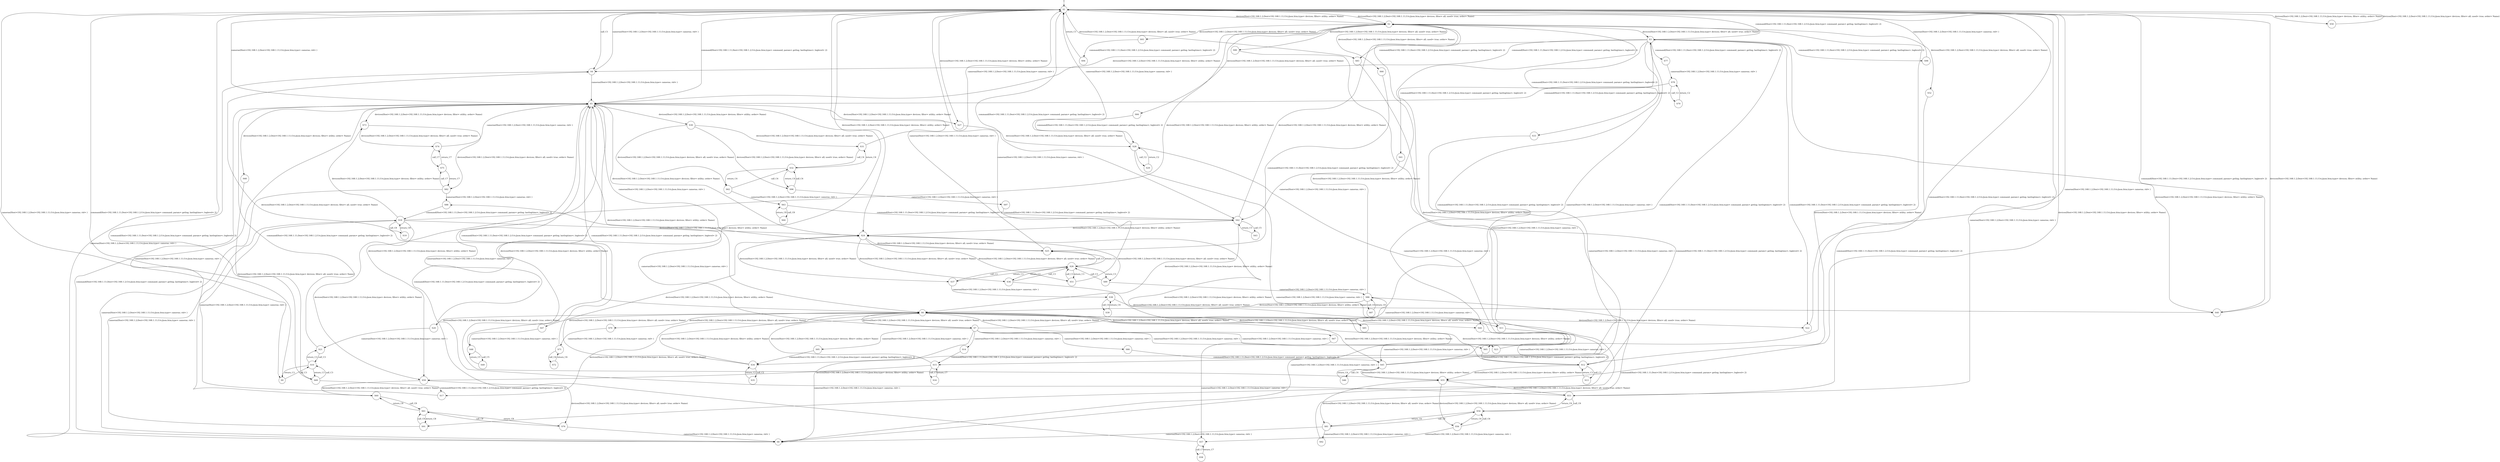 digraph LTS {
S00[shape=point]
S1[label=S1,shape=circle];
S2[label=S2,shape=circle];
S3[label=S3,shape=circle];
S4[label=S4,shape=circle];
S5[label=S5,shape=circle];
S6[label=S6,shape=circle];
S7[label=S7,shape=circle];
S8[label=S8,shape=circle];
S9[label=S9,shape=circle];
S10[label=S10,shape=circle];
S11[label=S11,shape=circle];
S12[label=S12,shape=circle];
S13[label=S13,shape=circle];
S14[label=S14,shape=circle];
S15[label=S15,shape=circle];
S16[label=S16,shape=circle];
S17[label=S17,shape=circle];
S18[label=S18,shape=circle];
S19[label=S19,shape=circle];
S20[label=S20,shape=circle];
S21[label=S21,shape=circle];
S22[label=S22,shape=circle];
S23[label=S23,shape=circle];
S24[label=S24,shape=circle];
S25[label=S25,shape=circle];
S26[label=S26,shape=circle];
S27[label=S27,shape=circle];
S28[label=S28,shape=circle];
S29[label=S29,shape=circle];
S30[label=S30,shape=circle];
S31[label=S31,shape=circle];
S32[label=S32,shape=circle];
S33[label=S33,shape=circle];
S34[label=S34,shape=circle];
S35[label=S35,shape=circle];
S36[label=S36,shape=circle];
S37[label=S37,shape=circle];
S38[label=S38,shape=circle];
S39[label=S39,shape=circle];
S40[label=S40,shape=circle];
S41[label=S41,shape=circle];
S42[label=S42,shape=circle];
S43[label=S43,shape=circle];
S44[label=S44,shape=circle];
S45[label=S45,shape=circle];
S46[label=S46,shape=circle];
S47[label=S47,shape=circle];
S48[label=S48,shape=circle];
S49[label=S49,shape=circle];
S50[label=S50,shape=circle];
S51[label=S51,shape=circle];
S52[label=S52,shape=circle];
S53[label=S53,shape=circle];
S54[label=S54,shape=circle];
S55[label=S55,shape=circle];
S56[label=S56,shape=circle];
S57[label=S57,shape=circle];
S58[label=S58,shape=circle];
S59[label=S59,shape=circle];
S60[label=S60,shape=circle];
S61[label=S61,shape=circle];
S62[label=S62,shape=circle];
S63[label=S63,shape=circle];
S64[label=S64,shape=circle];
S65[label=S65,shape=circle];
S66[label=S66,shape=circle];
S67[label=S67,shape=circle];
S68[label=S68,shape=circle];
S69[label=S69,shape=circle];
S70[label=S70,shape=circle];
S71[label=S71,shape=circle];
S72[label=S72,shape=circle];
S73[label=S73,shape=circle];
S74[label=S74,shape=circle];
S75[label=S75,shape=circle];
S76[label=S76,shape=circle];
S77[label=S77,shape=circle];
S78[label=S78,shape=circle];
S79[label=S79,shape=circle];
S80[label=S80,shape=circle];
S81[label=S81,shape=circle];
S82[label=S82,shape=circle];
S83[label=S83,shape=circle];
S84[label=S84,shape=circle];
S85[label=S85,shape=circle];
S86[label=S86,shape=circle];
S87[label=S87,shape=circle];
S88[label=S88,shape=circle];
S89[label=S89,shape=circle];
S90[label=S90,shape=circle];
S91[label=S91,shape=circle];
S92[label=S92,shape=circle];
S93[label=S93,shape=circle];
S94[label=S94,shape=circle];
S95[label=S95,shape=circle];
S96[label=S96,shape=circle];
S97[label=S97,shape=circle];
S98[label=S98,shape=circle];
S00 -> S1
S1 -> S2[label ="devices(Host=192.168.1.2;Dest=192.168.1.11;Uri;/json.htm;type= devices; filter= utility; order= Name)"];
S1 -> S4[label ="call_C1"];
S1 -> S5[label ="command(Host=192.168.1.11;Dest=192.168.1.2;Uri;/json.htm;type= command; param= getlog; lastlogtime=; loglevel= 2)"];
S1 -> S5[label ="cameras(Host=192.168.1.2;Dest=192.168.1.11;Uri;/json.htm;type= cameras; rid= )"];
S1 -> S8[label ="cameras(Host=192.168.1.2;Dest=192.168.1.11;Uri;/json.htm;type= cameras; rid= )"];
S1 -> S9[label ="cameras(Host=192.168.1.2;Dest=192.168.1.11;Uri;/json.htm;type= cameras; rid= )"];
S1 -> S24[label ="devices(Host=192.168.1.2;Dest=192.168.1.11;Uri;/json.htm;type= devices; filter= utility; order= Name)"];
S1 -> S27[label ="devices(Host=192.168.1.2;Dest=192.168.1.11;Uri;/json.htm;type= devices; filter= utility; order= Name)"];
S1 -> S40[label ="command(Host=192.168.1.11;Dest=192.168.1.2;Uri;/json.htm;type= command; param= getlog; lastlogtime=; loglevel= 2)"];
S1 -> S42[label ="command(Host=192.168.1.11;Dest=192.168.1.2;Uri;/json.htm;type= command; param= getlog; lastlogtime=; loglevel= 2)"];
S1 -> S50[label ="devices(Host=192.168.1.2;Dest=192.168.1.11;Uri;/json.htm;type= devices; filter= utility; order= Name)"];
S1 -> S55[label ="devices(Host=192.168.1.2;Dest=192.168.1.11;Uri;/json.htm;type= devices; filter= utility; order= Name)"];
S1 -> S83[label ="devices(Host=192.168.1.2;Dest=192.168.1.11;Uri;/json.htm;type= devices; filter= all; used= true; order= Name)"];
S2 -> S1[label ="devices(Host=192.168.1.2;Dest=192.168.1.11;Uri;/json.htm;type= devices; filter= all; used= true; order= Name)"];
S2 -> S3[label ="devices(Host=192.168.1.2;Dest=192.168.1.11;Uri;/json.htm;type= devices; filter= all; used= true; order= Name)"];
S2 -> S52[label ="devices(Host=192.168.1.2;Dest=192.168.1.11;Uri;/json.htm;type= devices; filter= all; used= true; order= Name)"];
S2 -> S66[label ="devices(Host=192.168.1.2;Dest=192.168.1.11;Uri;/json.htm;type= devices; filter= all; used= true; order= Name)"];
S2 -> S84[label ="devices(Host=192.168.1.2;Dest=192.168.1.11;Uri;/json.htm;type= devices; filter= all; used= true; order= Name)"];
S2 -> S90[label ="devices(Host=192.168.1.2;Dest=192.168.1.11;Uri;/json.htm;type= devices; filter= all; used= true; order= Name)"];
S2 -> S93[label ="devices(Host=192.168.1.2;Dest=192.168.1.11;Uri;/json.htm;type= devices; filter= all; used= true; order= Name)"];
S3 -> S1[label ="command(Host=192.168.1.11;Dest=192.168.1.2;Uri;/json.htm;type= command; param= getlog; lastlogtime=; loglevel= 2)"];
S3 -> S4[label ="command(Host=192.168.1.11;Dest=192.168.1.2;Uri;/json.htm;type= command; param= getlog; lastlogtime=; loglevel= 2)"];
S3 -> S11[label ="command(Host=192.168.1.11;Dest=192.168.1.2;Uri;/json.htm;type= command; param= getlog; lastlogtime=; loglevel= 2)"];
S3 -> S22[label ="command(Host=192.168.1.11;Dest=192.168.1.2;Uri;/json.htm;type= command; param= getlog; lastlogtime=; loglevel= 2)"];
S3 -> S33[label ="command(Host=192.168.1.11;Dest=192.168.1.2;Uri;/json.htm;type= command; param= getlog; lastlogtime=; loglevel= 2)"];
S3 -> S41[label ="command(Host=192.168.1.11;Dest=192.168.1.2;Uri;/json.htm;type= command; param= getlog; lastlogtime=; loglevel= 2)"];
S3 -> S44[label ="command(Host=192.168.1.11;Dest=192.168.1.2;Uri;/json.htm;type= command; param= getlog; lastlogtime=; loglevel= 2)"];
S3 -> S77[label ="command(Host=192.168.1.11;Dest=192.168.1.2;Uri;/json.htm;type= command; param= getlog; lastlogtime=; loglevel= 2)"];
S3 -> S83[label ="command(Host=192.168.1.11;Dest=192.168.1.2;Uri;/json.htm;type= command; param= getlog; lastlogtime=; loglevel= 2)"];
S3 -> S98[label ="command(Host=192.168.1.11;Dest=192.168.1.2;Uri;/json.htm;type= command; param= getlog; lastlogtime=; loglevel= 2)"];
S4 -> S1[label ="cameras(Host=192.168.1.2;Dest=192.168.1.11;Uri;/json.htm;type= cameras; rid= )"];
S4 -> S5[label ="cameras(Host=192.168.1.2;Dest=192.168.1.11;Uri;/json.htm;type= cameras; rid= )"];
S5 -> S2[label ="devices(Host=192.168.1.2;Dest=192.168.1.11;Uri;/json.htm;type= devices; filter= utility; order= Name)"];
S5 -> S6[label ="devices(Host=192.168.1.2;Dest=192.168.1.11;Uri;/json.htm;type= devices; filter= utility; order= Name)"];
S5 -> S24[label ="devices(Host=192.168.1.2;Dest=192.168.1.11;Uri;/json.htm;type= devices; filter= utility; order= Name)"];
S5 -> S27[label ="devices(Host=192.168.1.2;Dest=192.168.1.11;Uri;/json.htm;type= devices; filter= utility; order= Name)"];
S5 -> S30[label ="devices(Host=192.168.1.2;Dest=192.168.1.11;Uri;/json.htm;type= devices; filter= utility; order= Name)"];
S5 -> S55[label ="devices(Host=192.168.1.2;Dest=192.168.1.11;Uri;/json.htm;type= devices; filter= utility; order= Name)"];
S5 -> S59[label ="devices(Host=192.168.1.2;Dest=192.168.1.11;Uri;/json.htm;type= devices; filter= utility; order= Name)"];
S5 -> S68[label ="devices(Host=192.168.1.2;Dest=192.168.1.11;Uri;/json.htm;type= devices; filter= utility; order= Name)"];
S5 -> S73[label ="devices(Host=192.168.1.2;Dest=192.168.1.11;Uri;/json.htm;type= devices; filter= utility; order= Name)"];
S6 -> S4[label ="devices(Host=192.168.1.2;Dest=192.168.1.11;Uri;/json.htm;type= devices; filter= all; used= true; order= Name)"];
S6 -> S7[label ="devices(Host=192.168.1.2;Dest=192.168.1.11;Uri;/json.htm;type= devices; filter= all; used= true; order= Name)"];
S6 -> S11[label ="devices(Host=192.168.1.2;Dest=192.168.1.11;Uri;/json.htm;type= devices; filter= all; used= true; order= Name)"];
S6 -> S17[label ="devices(Host=192.168.1.2;Dest=192.168.1.11;Uri;/json.htm;type= devices; filter= all; used= true; order= Name)"];
S6 -> S20[label ="devices(Host=192.168.1.2;Dest=192.168.1.11;Uri;/json.htm;type= devices; filter= all; used= true; order= Name)"];
S6 -> S22[label ="devices(Host=192.168.1.2;Dest=192.168.1.11;Uri;/json.htm;type= devices; filter= all; used= true; order= Name)"];
S6 -> S44[label ="devices(Host=192.168.1.2;Dest=192.168.1.11;Uri;/json.htm;type= devices; filter= all; used= true; order= Name)"];
S6 -> S47[label ="devices(Host=192.168.1.2;Dest=192.168.1.11;Uri;/json.htm;type= devices; filter= all; used= true; order= Name)"];
S6 -> S67[label ="devices(Host=192.168.1.2;Dest=192.168.1.11;Uri;/json.htm;type= devices; filter= all; used= true; order= Name)"];
S6 -> S70[label ="devices(Host=192.168.1.2;Dest=192.168.1.11;Uri;/json.htm;type= devices; filter= all; used= true; order= Name)"];
S6 -> S85[label ="devices(Host=192.168.1.2;Dest=192.168.1.11;Uri;/json.htm;type= devices; filter= all; used= true; order= Name)"];
S7 -> S3[label ="cameras(Host=192.168.1.2;Dest=192.168.1.11;Uri;/json.htm;type= cameras; rid= )"];
S7 -> S8[label ="cameras(Host=192.168.1.2;Dest=192.168.1.11;Uri;/json.htm;type= cameras; rid= )"];
S7 -> S14[label ="cameras(Host=192.168.1.2;Dest=192.168.1.11;Uri;/json.htm;type= cameras; rid= )"];
S7 -> S23[label ="cameras(Host=192.168.1.2;Dest=192.168.1.11;Uri;/json.htm;type= cameras; rid= )"];
S7 -> S65[label ="cameras(Host=192.168.1.2;Dest=192.168.1.11;Uri;/json.htm;type= cameras; rid= )"];
S7 -> S80[label ="cameras(Host=192.168.1.2;Dest=192.168.1.11;Uri;/json.htm;type= cameras; rid= )"];
S7 -> S88[label ="cameras(Host=192.168.1.2;Dest=192.168.1.11;Uri;/json.htm;type= cameras; rid= )"];
S7 -> S95[label ="cameras(Host=192.168.1.2;Dest=192.168.1.11;Uri;/json.htm;type= cameras; rid= )"];
S8 -> S5[label ="command(Host=192.168.1.11;Dest=192.168.1.2;Uri;/json.htm;type= command; param= getlog; lastlogtime=; loglevel= 2)"];
S9 -> S1[label ="command(Host=192.168.1.11;Dest=192.168.1.2;Uri;/json.htm;type= command; param= getlog; lastlogtime=; loglevel= 2)"];
S9 -> S10[label ="call_C3"];
S10 -> S9[label ="return_C3"];
S10 -> S21[label ="return_C3"];
S10 -> S69[label ="return_C3"];
S11 -> S12[label ="cameras(Host=192.168.1.2;Dest=192.168.1.11;Uri;/json.htm;type= cameras; rid= )"];
S12 -> S2[label ="devices(Host=192.168.1.2;Dest=192.168.1.11;Uri;/json.htm;type= devices; filter= utility; order= Name)"];
S12 -> S6[label ="devices(Host=192.168.1.2;Dest=192.168.1.11;Uri;/json.htm;type= devices; filter= utility; order= Name)"];
S12 -> S13[label ="call_C3"];
S12 -> S55[label ="devices(Host=192.168.1.2;Dest=192.168.1.11;Uri;/json.htm;type= devices; filter= utility; order= Name)"];
S13 -> S12[label ="return_C3"];
S14 -> S15[label ="command(Host=192.168.1.11;Dest=192.168.1.2;Uri;/json.htm;type= command; param= getlog; lastlogtime=; loglevel= 2)"];
S15 -> S6[label ="devices(Host=192.168.1.2;Dest=192.168.1.11;Uri;/json.htm;type= devices; filter= utility; order= Name)"];
S15 -> S16[label ="call_C7"];
S15 -> S59[label ="devices(Host=192.168.1.2;Dest=192.168.1.11;Uri;/json.htm;type= devices; filter= utility; order= Name)"];
S16 -> S15[label ="return_C7"];
S17 -> S18[label ="cameras(Host=192.168.1.2;Dest=192.168.1.11;Uri;/json.htm;type= cameras; rid= )"];
S18 -> S2[label ="devices(Host=192.168.1.2;Dest=192.168.1.11;Uri;/json.htm;type= devices; filter= utility; order= Name)"];
S18 -> S19[label ="call_C8"];
S18 -> S24[label ="devices(Host=192.168.1.2;Dest=192.168.1.11;Uri;/json.htm;type= devices; filter= utility; order= Name)"];
S18 -> S59[label ="devices(Host=192.168.1.2;Dest=192.168.1.11;Uri;/json.htm;type= devices; filter= utility; order= Name)"];
S18 -> S73[label ="devices(Host=192.168.1.2;Dest=192.168.1.11;Uri;/json.htm;type= devices; filter= utility; order= Name)"];
S19 -> S18[label ="return_C8"];
S20 -> S21[label ="cameras(Host=192.168.1.2;Dest=192.168.1.11;Uri;/json.htm;type= cameras; rid= )"];
S21 -> S5[label ="command(Host=192.168.1.11;Dest=192.168.1.2;Uri;/json.htm;type= command; param= getlog; lastlogtime=; loglevel= 2)"];
S21 -> S10[label ="call_C3"];
S22 -> S1[label ="cameras(Host=192.168.1.2;Dest=192.168.1.11;Uri;/json.htm;type= cameras; rid= )"];
S23 -> S1[label ="command(Host=192.168.1.11;Dest=192.168.1.2;Uri;/json.htm;type= command; param= getlog; lastlogtime=; loglevel= 2)"];
S24 -> S25[label ="devices(Host=192.168.1.2;Dest=192.168.1.11;Uri;/json.htm;type= devices; filter= all; used= true; order= Name)"];
S24 -> S36[label ="devices(Host=192.168.1.2;Dest=192.168.1.11;Uri;/json.htm;type= devices; filter= all; used= true; order= Name)"];
S24 -> S37[label ="devices(Host=192.168.1.2;Dest=192.168.1.11;Uri;/json.htm;type= devices; filter= all; used= true; order= Name)"];
S24 -> S51[label ="devices(Host=192.168.1.2;Dest=192.168.1.11;Uri;/json.htm;type= devices; filter= all; used= true; order= Name)"];
S24 -> S89[label ="devices(Host=192.168.1.2;Dest=192.168.1.11;Uri;/json.htm;type= devices; filter= all; used= true; order= Name)"];
S25 -> S1[label ="cameras(Host=192.168.1.2;Dest=192.168.1.11;Uri;/json.htm;type= cameras; rid= )"];
S25 -> S5[label ="cameras(Host=192.168.1.2;Dest=192.168.1.11;Uri;/json.htm;type= cameras; rid= )"];
S25 -> S26[label ="call_C3"];
S26 -> S25[label ="return_C3"];
S26 -> S36[label ="return_C3"];
S26 -> S37[label ="return_C3"];
S26 -> S51[label ="return_C3"];
S26 -> S89[label ="return_C3"];
S27 -> S28[label ="devices(Host=192.168.1.2;Dest=192.168.1.11;Uri;/json.htm;type= devices; filter= all; used= true; order= Name)"];
S28 -> S1[label ="cameras(Host=192.168.1.2;Dest=192.168.1.11;Uri;/json.htm;type= cameras; rid= )"];
S28 -> S8[label ="cameras(Host=192.168.1.2;Dest=192.168.1.11;Uri;/json.htm;type= cameras; rid= )"];
S28 -> S29[label ="call_C2"];
S28 -> S65[label ="cameras(Host=192.168.1.2;Dest=192.168.1.11;Uri;/json.htm;type= cameras; rid= )"];
S29 -> S28[label ="return_C2"];
S30 -> S31[label ="devices(Host=192.168.1.2;Dest=192.168.1.11;Uri;/json.htm;type= devices; filter= all; used= true; order= Name)"];
S30 -> S62[label ="devices(Host=192.168.1.2;Dest=192.168.1.11;Uri;/json.htm;type= devices; filter= all; used= true; order= Name)"];
S30 -> S96[label ="devices(Host=192.168.1.2;Dest=192.168.1.11;Uri;/json.htm;type= devices; filter= all; used= true; order= Name)"];
S31 -> S1[label ="cameras(Host=192.168.1.2;Dest=192.168.1.11;Uri;/json.htm;type= cameras; rid= )"];
S31 -> S32[label ="call_C4"];
S32 -> S31[label ="return_C4"];
S32 -> S62[label ="return_C4"];
S32 -> S96[label ="return_C4"];
S33 -> S34[label ="cameras(Host=192.168.1.2;Dest=192.168.1.11;Uri;/json.htm;type= cameras; rid= )"];
S34 -> S6[label ="devices(Host=192.168.1.2;Dest=192.168.1.11;Uri;/json.htm;type= devices; filter= utility; order= Name)"];
S34 -> S24[label ="devices(Host=192.168.1.2;Dest=192.168.1.11;Uri;/json.htm;type= devices; filter= utility; order= Name)"];
S34 -> S35[label ="call_C2"];
S35 -> S34[label ="return_C2"];
S36 -> S8[label ="cameras(Host=192.168.1.2;Dest=192.168.1.11;Uri;/json.htm;type= cameras; rid= )"];
S36 -> S26[label ="call_C3"];
S37 -> S26[label ="call_C3"];
S37 -> S38[label ="cameras(Host=192.168.1.2;Dest=192.168.1.11;Uri;/json.htm;type= cameras; rid= )"];
S38 -> S39[label ="call_C4"];
S38 -> S40[label ="devices(Host=192.168.1.2;Dest=192.168.1.11;Uri;/json.htm;type= devices; filter= all; used= true; order= Name)"];
S39 -> S38[label ="return_C4"];
S40 -> S1[label ="devices(Host=192.168.1.2;Dest=192.168.1.11;Uri;/json.htm;type= devices; filter= utility; order= Name)"];
S40 -> S3[label ="devices(Host=192.168.1.2;Dest=192.168.1.11;Uri;/json.htm;type= devices; filter= utility; order= Name)"];
S41 -> S42[label ="cameras(Host=192.168.1.2;Dest=192.168.1.11;Uri;/json.htm;type= cameras; rid= )"];
S42 -> S2[label ="devices(Host=192.168.1.2;Dest=192.168.1.11;Uri;/json.htm;type= devices; filter= utility; order= Name)"];
S42 -> S6[label ="devices(Host=192.168.1.2;Dest=192.168.1.11;Uri;/json.htm;type= devices; filter= utility; order= Name)"];
S42 -> S24[label ="devices(Host=192.168.1.2;Dest=192.168.1.11;Uri;/json.htm;type= devices; filter= utility; order= Name)"];
S42 -> S43[label ="call_C5"];
S43 -> S42[label ="return_C5"];
S44 -> S45[label ="cameras(Host=192.168.1.2;Dest=192.168.1.11;Uri;/json.htm;type= cameras; rid= )"];
S45 -> S2[label ="devices(Host=192.168.1.2;Dest=192.168.1.11;Uri;/json.htm;type= devices; filter= utility; order= Name)"];
S45 -> S6[label ="devices(Host=192.168.1.2;Dest=192.168.1.11;Uri;/json.htm;type= devices; filter= utility; order= Name)"];
S45 -> S24[label ="devices(Host=192.168.1.2;Dest=192.168.1.11;Uri;/json.htm;type= devices; filter= utility; order= Name)"];
S45 -> S46[label ="call_C4"];
S45 -> S55[label ="devices(Host=192.168.1.2;Dest=192.168.1.11;Uri;/json.htm;type= devices; filter= utility; order= Name)"];
S46 -> S45[label ="return_C4"];
S47 -> S48[label ="cameras(Host=192.168.1.2;Dest=192.168.1.11;Uri;/json.htm;type= cameras; rid= )"];
S48 -> S5[label ="command(Host=192.168.1.11;Dest=192.168.1.2;Uri;/json.htm;type= command; param= getlog; lastlogtime=; loglevel= 2)"];
S48 -> S49[label ="call_C5"];
S49 -> S48[label ="return_C5"];
S50 -> S1[label ="devices(Host=192.168.1.2;Dest=192.168.1.11;Uri;/json.htm;type= devices; filter= all; used= true; order= Name)"];
S51 -> S1[label ="cameras(Host=192.168.1.2;Dest=192.168.1.11;Uri;/json.htm;type= cameras; rid= )"];
S51 -> S26[label ="call_C3"];
S52 -> S53[label ="command(Host=192.168.1.11;Dest=192.168.1.2;Uri;/json.htm;type= command; param= getlog; lastlogtime=; loglevel= 2)"];
S53 -> S1[label ="cameras(Host=192.168.1.2;Dest=192.168.1.11;Uri;/json.htm;type= cameras; rid= )"];
S53 -> S5[label ="cameras(Host=192.168.1.2;Dest=192.168.1.11;Uri;/json.htm;type= cameras; rid= )"];
S53 -> S54[label ="call_C6"];
S54 -> S53[label ="return_C6"];
S54 -> S56[label ="return_C6"];
S54 -> S81[label ="return_C6"];
S55 -> S53[label ="devices(Host=192.168.1.2;Dest=192.168.1.11;Uri;/json.htm;type= devices; filter= all; used= true; order= Name)"];
S55 -> S56[label ="devices(Host=192.168.1.2;Dest=192.168.1.11;Uri;/json.htm;type= devices; filter= all; used= true; order= Name)"];
S55 -> S81[label ="devices(Host=192.168.1.2;Dest=192.168.1.11;Uri;/json.htm;type= devices; filter= all; used= true; order= Name)"];
S56 -> S54[label ="call_C6"];
S56 -> S57[label ="cameras(Host=192.168.1.2;Dest=192.168.1.11;Uri;/json.htm;type= cameras; rid= )"];
S57 -> S5[label ="command(Host=192.168.1.11;Dest=192.168.1.2;Uri;/json.htm;type= command; param= getlog; lastlogtime=; loglevel= 2)"];
S57 -> S58[label ="call_C7"];
S58 -> S57[label ="return_C7"];
S59 -> S60[label ="devices(Host=192.168.1.2;Dest=192.168.1.11;Uri;/json.htm;type= devices; filter= all; used= true; order= Name)"];
S59 -> S76[label ="devices(Host=192.168.1.2;Dest=192.168.1.11;Uri;/json.htm;type= devices; filter= all; used= true; order= Name)"];
S60 -> S5[label ="cameras(Host=192.168.1.2;Dest=192.168.1.11;Uri;/json.htm;type= cameras; rid= )"];
S60 -> S61[label ="call_C8"];
S61 -> S60[label ="return_C8"];
S61 -> S76[label ="return_C8"];
S61 -> S91[label ="return_C8"];
S62 -> S32[label ="call_C4"];
S62 -> S63[label ="cameras(Host=192.168.1.2;Dest=192.168.1.11;Uri;/json.htm;type= cameras; rid= )"];
S63 -> S42[label ="command(Host=192.168.1.11;Dest=192.168.1.2;Uri;/json.htm;type= command; param= getlog; lastlogtime=; loglevel= 2)"];
S63 -> S64[label ="call_C8"];
S64 -> S63[label ="return_C8"];
S65 -> S12[label ="command(Host=192.168.1.11;Dest=192.168.1.2;Uri;/json.htm;type= command; param= getlog; lastlogtime=; loglevel= 2)"];
S66 -> S25[label ="command(Host=192.168.1.11;Dest=192.168.1.2;Uri;/json.htm;type= command; param= getlog; lastlogtime=; loglevel= 2)"];
S67 -> S57[label ="cameras(Host=192.168.1.2;Dest=192.168.1.11;Uri;/json.htm;type= cameras; rid= )"];
S68 -> S69[label ="devices(Host=192.168.1.2;Dest=192.168.1.11;Uri;/json.htm;type= devices; filter= all; used= true; order= Name)"];
S69 -> S4[label ="command(Host=192.168.1.11;Dest=192.168.1.2;Uri;/json.htm;type= command; param= getlog; lastlogtime=; loglevel= 2)"];
S69 -> S10[label ="call_C3"];
S69 -> S17[label ="command(Host=192.168.1.11;Dest=192.168.1.2;Uri;/json.htm;type= command; param= getlog; lastlogtime=; loglevel= 2)"];
S70 -> S71[label ="cameras(Host=192.168.1.2;Dest=192.168.1.11;Uri;/json.htm;type= cameras; rid= )"];
S71 -> S5[label ="command(Host=192.168.1.11;Dest=192.168.1.2;Uri;/json.htm;type= command; param= getlog; lastlogtime=; loglevel= 2)"];
S71 -> S72[label ="call_C6"];
S72 -> S71[label ="return_C6"];
S73 -> S74[label ="devices(Host=192.168.1.2;Dest=192.168.1.11;Uri;/json.htm;type= devices; filter= all; used= true; order= Name)"];
S73 -> S82[label ="devices(Host=192.168.1.2;Dest=192.168.1.11;Uri;/json.htm;type= devices; filter= all; used= true; order= Name)"];
S74 -> S5[label ="cameras(Host=192.168.1.2;Dest=192.168.1.11;Uri;/json.htm;type= cameras; rid= )"];
S74 -> S75[label ="call_C7"];
S75 -> S74[label ="return_C7"];
S75 -> S82[label ="return_C7"];
S76 -> S8[label ="cameras(Host=192.168.1.2;Dest=192.168.1.11;Uri;/json.htm;type= cameras; rid= )"];
S76 -> S61[label ="call_C8"];
S77 -> S78[label ="cameras(Host=192.168.1.2;Dest=192.168.1.11;Uri;/json.htm;type= cameras; rid= )"];
S78 -> S5[label ="command(Host=192.168.1.11;Dest=192.168.1.2;Uri;/json.htm;type= command; param= getlog; lastlogtime=; loglevel= 2)"];
S78 -> S79[label ="call_C2"];
S79 -> S78[label ="return_C2"];
S80 -> S45[label ="command(Host=192.168.1.11;Dest=192.168.1.2;Uri;/json.htm;type= command; param= getlog; lastlogtime=; loglevel= 2)"];
S81 -> S8[label ="cameras(Host=192.168.1.2;Dest=192.168.1.11;Uri;/json.htm;type= cameras; rid= )"];
S81 -> S54[label ="call_C6"];
S81 -> S92[label ="cameras(Host=192.168.1.2;Dest=192.168.1.11;Uri;/json.htm;type= cameras; rid= )"];
S82 -> S8[label ="cameras(Host=192.168.1.2;Dest=192.168.1.11;Uri;/json.htm;type= cameras; rid= )"];
S82 -> S75[label ="call_C7"];
S82 -> S88[label ="cameras(Host=192.168.1.2;Dest=192.168.1.11;Uri;/json.htm;type= cameras; rid= )"];
S83 -> S15[label ="cameras(Host=192.168.1.2;Dest=192.168.1.11;Uri;/json.htm;type= cameras; rid= )"];
S84 -> S28[label ="command(Host=192.168.1.11;Dest=192.168.1.2;Uri;/json.htm;type= command; param= getlog; lastlogtime=; loglevel= 2)"];
S85 -> S86[label ="cameras(Host=192.168.1.2;Dest=192.168.1.11;Uri;/json.htm;type= cameras; rid= )"];
S86 -> S2[label ="devices(Host=192.168.1.2;Dest=192.168.1.11;Uri;/json.htm;type= devices; filter= utility; order= Name)"];
S86 -> S6[label ="devices(Host=192.168.1.2;Dest=192.168.1.11;Uri;/json.htm;type= devices; filter= utility; order= Name)"];
S86 -> S87[label ="call_C6"];
S87 -> S86[label ="return_C6"];
S88 -> S18[label ="command(Host=192.168.1.11;Dest=192.168.1.2;Uri;/json.htm;type= command; param= getlog; lastlogtime=; loglevel= 2)"];
S89 -> S26[label ="call_C3"];
S89 -> S86[label ="cameras(Host=192.168.1.2;Dest=192.168.1.11;Uri;/json.htm;type= cameras; rid= )"];
S90 -> S91[label ="command(Host=192.168.1.11;Dest=192.168.1.2;Uri;/json.htm;type= command; param= getlog; lastlogtime=; loglevel= 2)"];
S91 -> S18[label ="cameras(Host=192.168.1.2;Dest=192.168.1.11;Uri;/json.htm;type= cameras; rid= )"];
S91 -> S61[label ="call_C8"];
S92 -> S86[label ="command(Host=192.168.1.11;Dest=192.168.1.2;Uri;/json.htm;type= command; param= getlog; lastlogtime=; loglevel= 2)"];
S93 -> S94[label ="command(Host=192.168.1.11;Dest=192.168.1.2;Uri;/json.htm;type= command; param= getlog; lastlogtime=; loglevel= 2)"];
S94 -> S1[label ="return_C1"];
S95 -> S34[label ="command(Host=192.168.1.11;Dest=192.168.1.2;Uri;/json.htm;type= command; param= getlog; lastlogtime=; loglevel= 2)"];
S96 -> S32[label ="call_C4"];
S96 -> S97[label ="cameras(Host=192.168.1.2;Dest=192.168.1.11;Uri;/json.htm;type= cameras; rid= )"];
S97 -> S42[label ="command(Host=192.168.1.11;Dest=192.168.1.2;Uri;/json.htm;type= command; param= getlog; lastlogtime=; loglevel= 2)"];
S98 -> S1[label ="cameras(Host=192.168.1.2;Dest=192.168.1.11;Uri;/json.htm;type= cameras; rid= )"];
}

